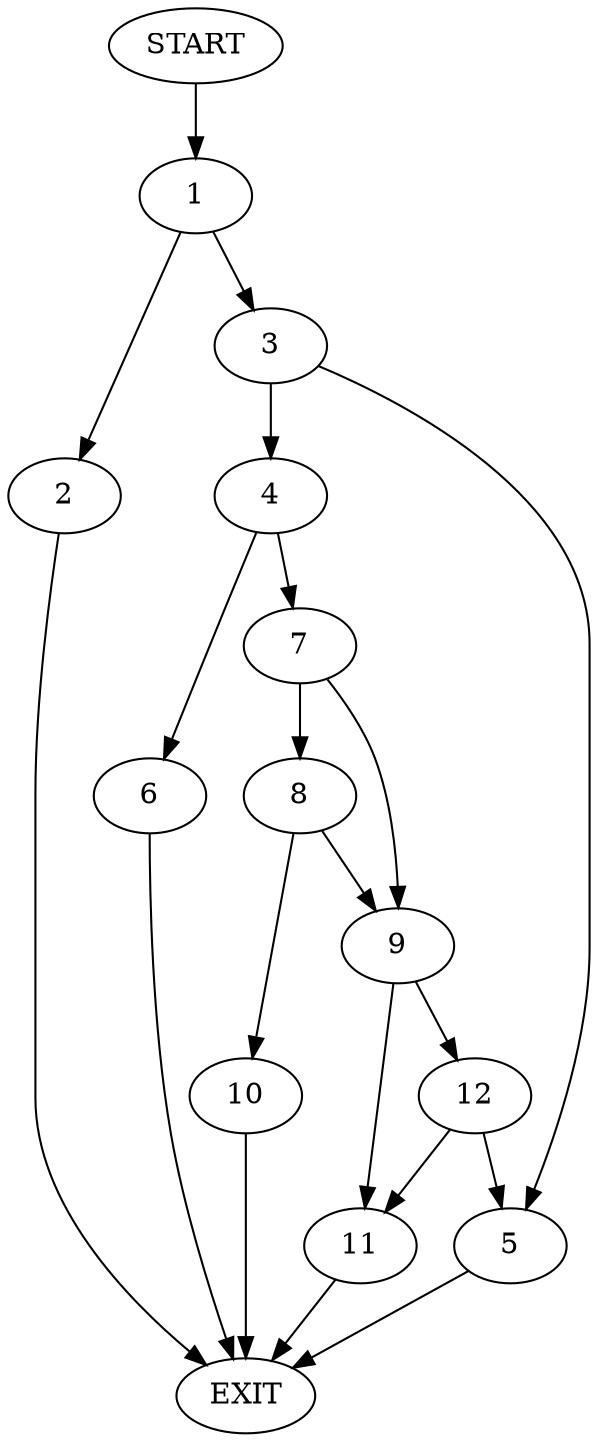 digraph {
0 [label="START"]
13 [label="EXIT"]
0 -> 1
1 -> 2
1 -> 3
3 -> 4
3 -> 5
2 -> 13
5 -> 13
4 -> 6
4 -> 7
6 -> 13
7 -> 8
7 -> 9
8 -> 10
8 -> 9
9 -> 11
9 -> 12
10 -> 13
11 -> 13
12 -> 11
12 -> 5
}
